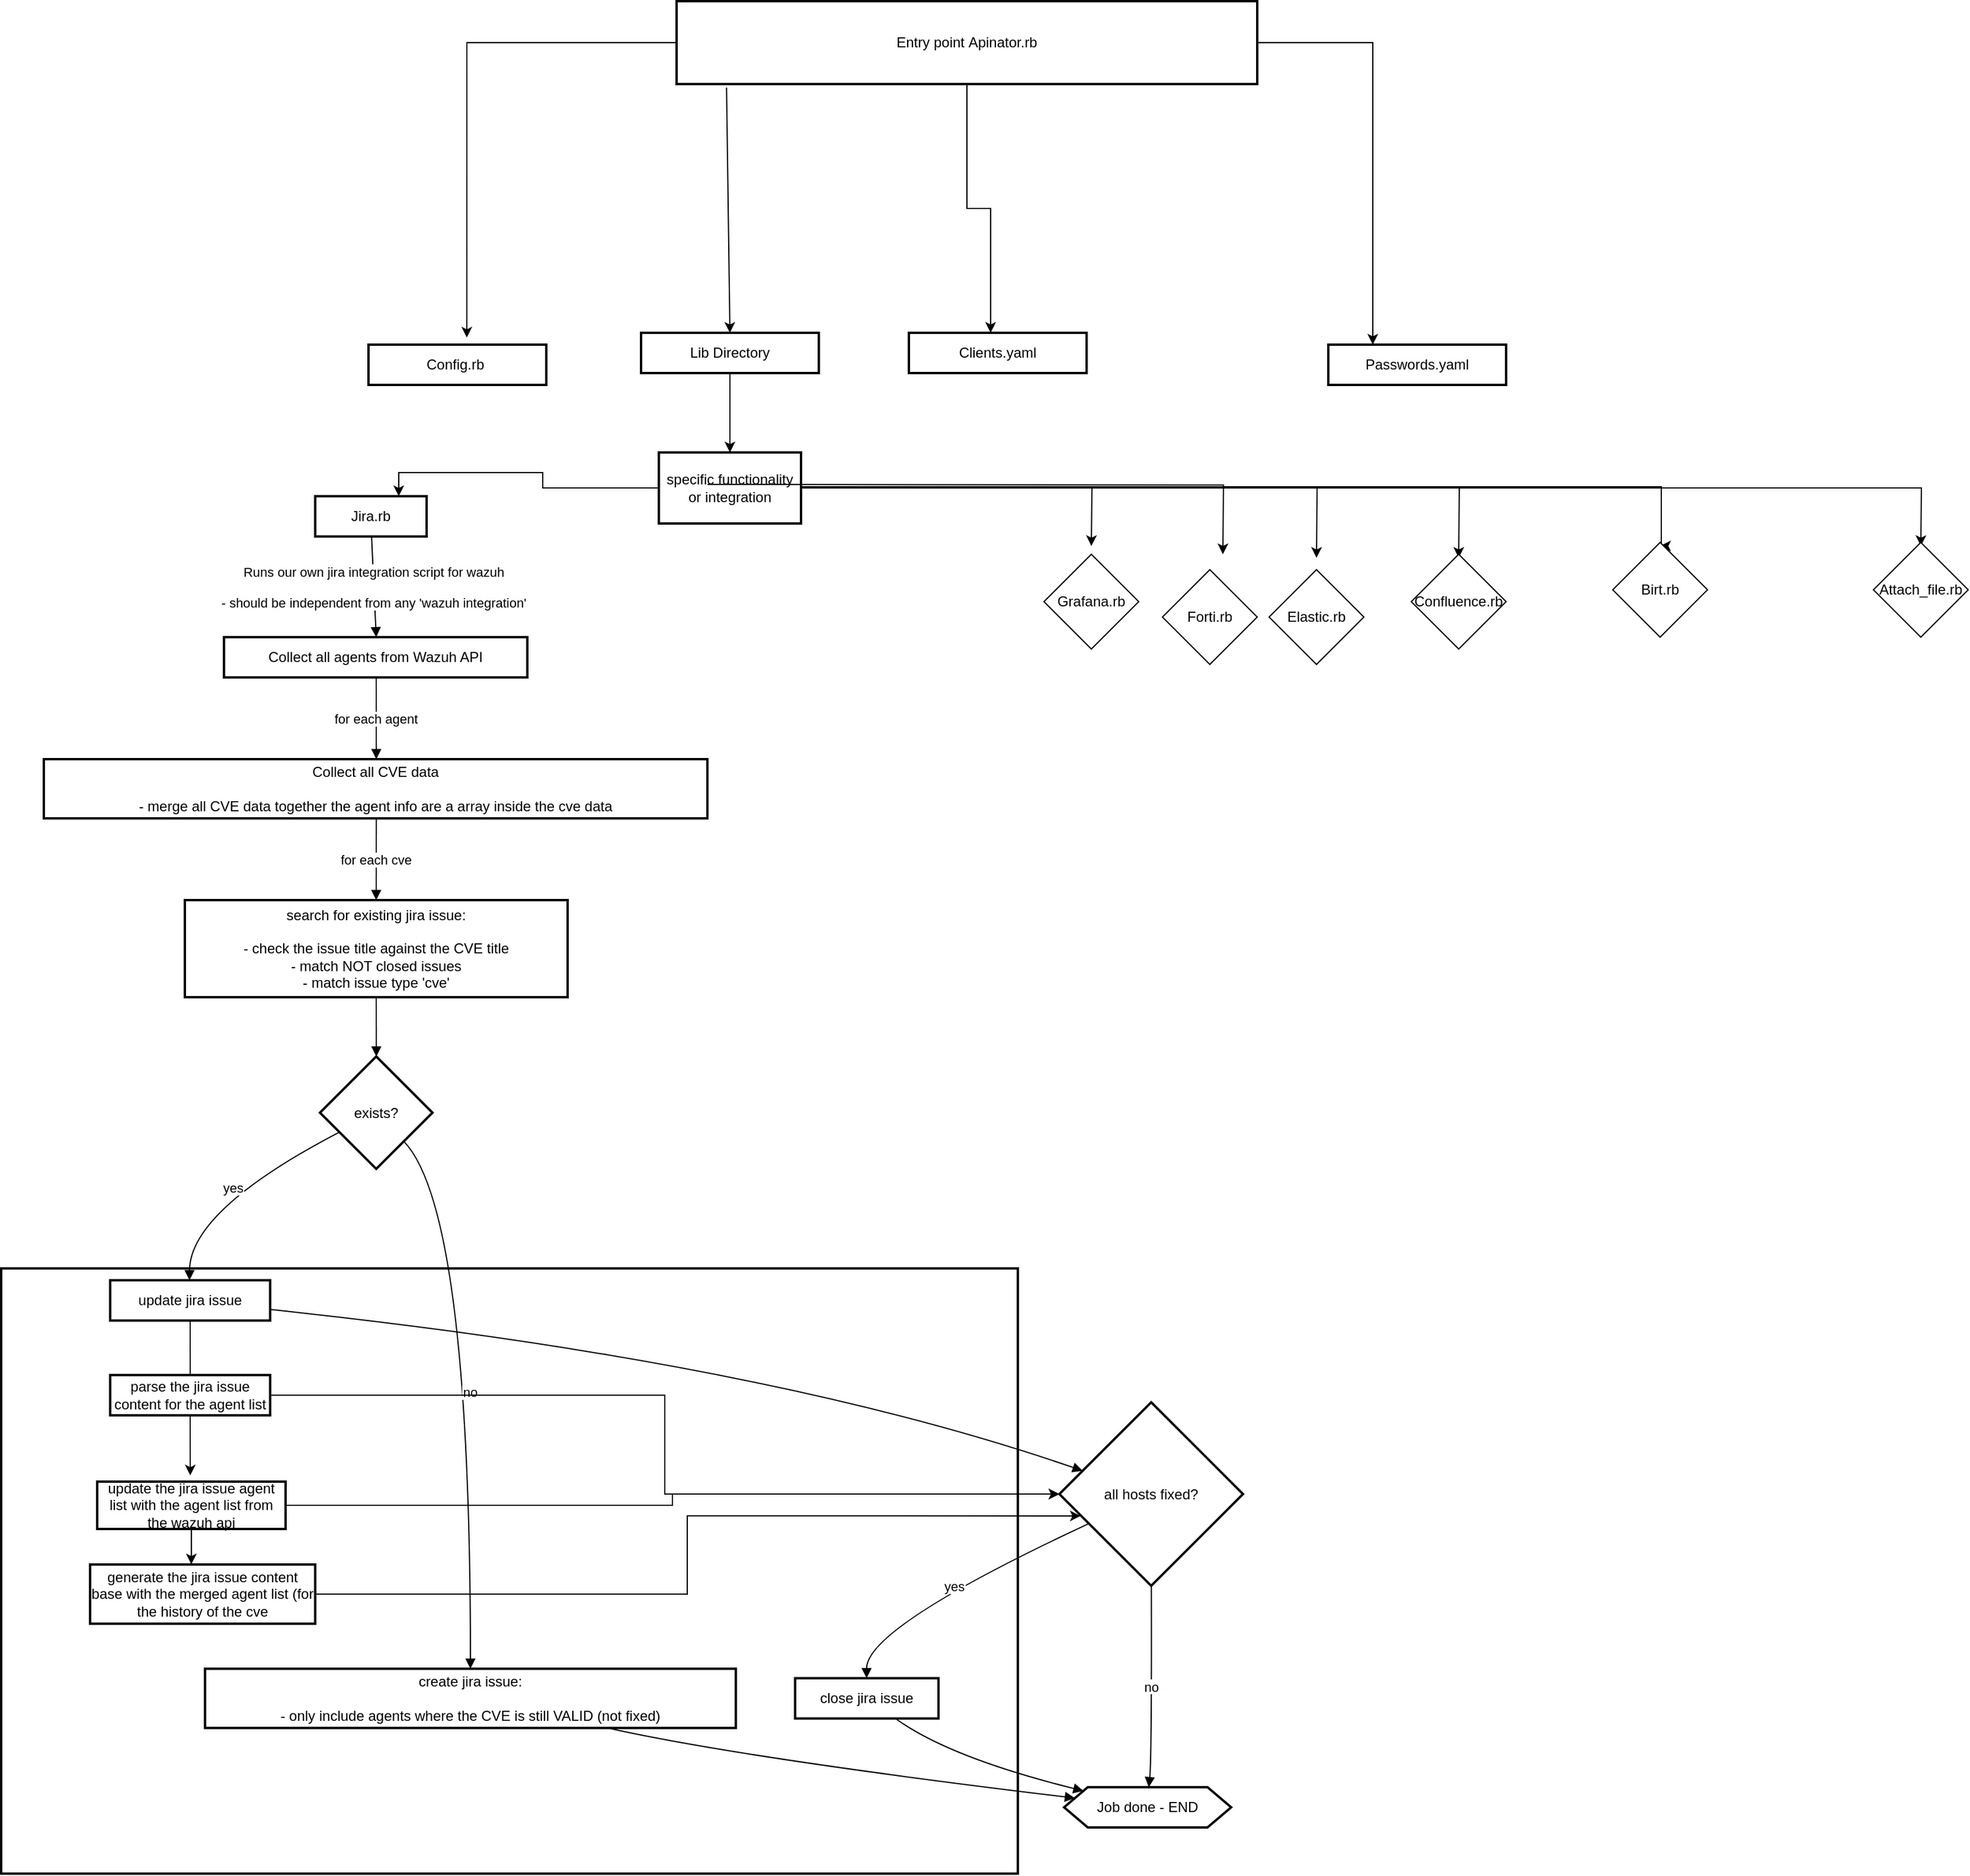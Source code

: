 <mxfile version="21.3.6" type="github">
  <diagram name="Page-1" id="VgHQf6VEYeUXlcangb7G">
    <mxGraphModel dx="2074" dy="2328" grid="1" gridSize="10" guides="1" tooltips="1" connect="1" arrows="1" fold="1" page="1" pageScale="1" pageWidth="827" pageHeight="1169" math="0" shadow="0">
      <root>
        <mxCell id="0" />
        <mxCell id="1" parent="0" />
        <mxCell id="S4DYgx_YL4PgZNTfout2-36" value="" style="whiteSpace=wrap;strokeWidth=2;verticalAlign=top;" vertex="1" parent="1">
          <mxGeometry x="20" y="670" width="858" height="511" as="geometry" />
        </mxCell>
        <mxCell id="S4DYgx_YL4PgZNTfout2-38" value="create jira issue:&#xa;&#xa;    - only include agents where the CVE is still VALID (not fixed)" style="whiteSpace=wrap;strokeWidth=2;" vertex="1" parent="1">
          <mxGeometry x="192" y="1008" width="448" height="50" as="geometry" />
        </mxCell>
        <mxCell id="S4DYgx_YL4PgZNTfout2-104" style="edgeStyle=orthogonalEdgeStyle;rounded=0;orthogonalLoop=1;jettySize=auto;html=1;entryX=0.186;entryY=0.205;entryDx=0;entryDy=0;entryPerimeter=0;" edge="1" parent="1" source="S4DYgx_YL4PgZNTfout2-40" target="S4DYgx_YL4PgZNTfout2-36">
          <mxGeometry relative="1" as="geometry" />
        </mxCell>
        <mxCell id="S4DYgx_YL4PgZNTfout2-40" value="update jira issue" style="whiteSpace=wrap;strokeWidth=2;" vertex="1" parent="1">
          <mxGeometry x="112" y="680" width="135" height="34" as="geometry" />
        </mxCell>
        <mxCell id="S4DYgx_YL4PgZNTfout2-42" value="close jira issue" style="whiteSpace=wrap;strokeWidth=2;" vertex="1" parent="1">
          <mxGeometry x="690" y="1016" width="121" height="34" as="geometry" />
        </mxCell>
        <mxCell id="S4DYgx_YL4PgZNTfout2-75" style="edgeStyle=orthogonalEdgeStyle;rounded=0;orthogonalLoop=1;jettySize=auto;html=1;entryX=0.25;entryY=0;entryDx=0;entryDy=0;" edge="1" parent="1" source="S4DYgx_YL4PgZNTfout2-43" target="S4DYgx_YL4PgZNTfout2-71">
          <mxGeometry relative="1" as="geometry" />
        </mxCell>
        <mxCell id="S4DYgx_YL4PgZNTfout2-76" style="edgeStyle=orthogonalEdgeStyle;rounded=0;orthogonalLoop=1;jettySize=auto;html=1;entryX=0.46;entryY=0;entryDx=0;entryDy=0;entryPerimeter=0;" edge="1" parent="1" source="S4DYgx_YL4PgZNTfout2-43" target="S4DYgx_YL4PgZNTfout2-70">
          <mxGeometry relative="1" as="geometry" />
        </mxCell>
        <mxCell id="S4DYgx_YL4PgZNTfout2-77" style="edgeStyle=orthogonalEdgeStyle;rounded=0;orthogonalLoop=1;jettySize=auto;html=1;entryX=0.553;entryY=-0.176;entryDx=0;entryDy=0;entryPerimeter=0;" edge="1" parent="1" source="S4DYgx_YL4PgZNTfout2-43" target="S4DYgx_YL4PgZNTfout2-44">
          <mxGeometry relative="1" as="geometry" />
        </mxCell>
        <mxCell id="S4DYgx_YL4PgZNTfout2-43" value="Entry point Apinator.rb" style="whiteSpace=wrap;strokeWidth=2;" vertex="1" parent="1">
          <mxGeometry x="590" y="-400" width="490" height="70" as="geometry" />
        </mxCell>
        <mxCell id="S4DYgx_YL4PgZNTfout2-44" value="Config.rb " style="whiteSpace=wrap;strokeWidth=2;" vertex="1" parent="1">
          <mxGeometry x="330" y="-110" width="150" height="34" as="geometry" />
        </mxCell>
        <mxCell id="S4DYgx_YL4PgZNTfout2-45" value="Jira.rb" style="whiteSpace=wrap;strokeWidth=2;" vertex="1" parent="1">
          <mxGeometry x="285" y="18" width="94" height="34" as="geometry" />
        </mxCell>
        <mxCell id="S4DYgx_YL4PgZNTfout2-46" value="Collect all agents from Wazuh API" style="whiteSpace=wrap;strokeWidth=2;" vertex="1" parent="1">
          <mxGeometry x="208" y="137" width="256" height="34" as="geometry" />
        </mxCell>
        <mxCell id="S4DYgx_YL4PgZNTfout2-47" value="Collect all CVE data&#xa;&#xa;    - merge all CVE data together the agent info are a array inside the cve data" style="whiteSpace=wrap;strokeWidth=2;" vertex="1" parent="1">
          <mxGeometry x="56" y="240" width="560" height="50" as="geometry" />
        </mxCell>
        <mxCell id="S4DYgx_YL4PgZNTfout2-48" value="search for existing jira issue:&#xa;    &#xa;    - check the issue title against the CVE title&#xa;    - match NOT closed issues&#xa;    - match issue type &#39;cve&#39;" style="whiteSpace=wrap;strokeWidth=2;" vertex="1" parent="1">
          <mxGeometry x="175" y="359" width="323" height="82" as="geometry" />
        </mxCell>
        <mxCell id="S4DYgx_YL4PgZNTfout2-49" value="exists?" style="rhombus;strokeWidth=2;whiteSpace=wrap;" vertex="1" parent="1">
          <mxGeometry x="289" y="491" width="95" height="95" as="geometry" />
        </mxCell>
        <mxCell id="S4DYgx_YL4PgZNTfout2-50" value="Job done - END" style="shape=hexagon;perimeter=hexagonPerimeter2;fixedSize=1;strokeWidth=2;whiteSpace=wrap;" vertex="1" parent="1">
          <mxGeometry x="917" y="1108" width="141" height="34" as="geometry" />
        </mxCell>
        <mxCell id="S4DYgx_YL4PgZNTfout2-51" value="all hosts fixed?" style="rhombus;strokeWidth=2;whiteSpace=wrap;" vertex="1" parent="1">
          <mxGeometry x="913" y="783" width="155" height="155" as="geometry" />
        </mxCell>
        <mxCell id="S4DYgx_YL4PgZNTfout2-54" value="Runs our own jira integration script for wazuh&#xa;&#xa;    - should be independent from any &#39;wazuh integration&#39;" style="curved=1;startArrow=none;endArrow=block;exitX=0.506;exitY=1;entryX=0.502;entryY=0;rounded=0;" edge="1" parent="1" source="S4DYgx_YL4PgZNTfout2-45" target="S4DYgx_YL4PgZNTfout2-46">
          <mxGeometry relative="1" as="geometry">
            <Array as="points" />
          </mxGeometry>
        </mxCell>
        <mxCell id="S4DYgx_YL4PgZNTfout2-55" value="for each agent" style="curved=1;startArrow=none;endArrow=block;exitX=0.502;exitY=1;entryX=0.501;entryY=0;rounded=0;" edge="1" parent="1" source="S4DYgx_YL4PgZNTfout2-46" target="S4DYgx_YL4PgZNTfout2-47">
          <mxGeometry relative="1" as="geometry">
            <Array as="points" />
          </mxGeometry>
        </mxCell>
        <mxCell id="S4DYgx_YL4PgZNTfout2-56" value="for each cve" style="curved=1;startArrow=none;endArrow=block;exitX=0.501;exitY=1;entryX=0.5;entryY=0;rounded=0;" edge="1" parent="1" source="S4DYgx_YL4PgZNTfout2-47" target="S4DYgx_YL4PgZNTfout2-48">
          <mxGeometry relative="1" as="geometry">
            <Array as="points" />
          </mxGeometry>
        </mxCell>
        <mxCell id="S4DYgx_YL4PgZNTfout2-57" value="" style="curved=1;startArrow=none;endArrow=block;exitX=0.5;exitY=1;entryX=0.501;entryY=0;rounded=0;" edge="1" parent="1" source="S4DYgx_YL4PgZNTfout2-48" target="S4DYgx_YL4PgZNTfout2-49">
          <mxGeometry relative="1" as="geometry">
            <Array as="points" />
          </mxGeometry>
        </mxCell>
        <mxCell id="S4DYgx_YL4PgZNTfout2-58" value="no" style="curved=1;startArrow=none;endArrow=block;exitX=0.986;exitY=1.005;entryX=0.5;entryY=-0.008;rounded=0;" edge="1" parent="1" source="S4DYgx_YL4PgZNTfout2-49" target="S4DYgx_YL4PgZNTfout2-38">
          <mxGeometry relative="1" as="geometry">
            <Array as="points">
              <mxPoint x="416" y="621" />
            </Array>
          </mxGeometry>
        </mxCell>
        <mxCell id="S4DYgx_YL4PgZNTfout2-59" value="" style="curved=1;startArrow=none;endArrow=block;exitX=0.754;exitY=0.992;entryX=-0.003;entryY=0.235;rounded=0;" edge="1" parent="1" source="S4DYgx_YL4PgZNTfout2-38" target="S4DYgx_YL4PgZNTfout2-50">
          <mxGeometry relative="1" as="geometry">
            <Array as="points">
              <mxPoint x="643" y="1083" />
            </Array>
          </mxGeometry>
        </mxCell>
        <mxCell id="S4DYgx_YL4PgZNTfout2-60" value="yes" style="curved=1;startArrow=none;endArrow=block;exitX=-0.002;exitY=0.765;entryX=0.496;entryY=0.014;rounded=0;" edge="1" parent="1" source="S4DYgx_YL4PgZNTfout2-49" target="S4DYgx_YL4PgZNTfout2-40">
          <mxGeometry relative="1" as="geometry">
            <Array as="points">
              <mxPoint x="179" y="621" />
            </Array>
          </mxGeometry>
        </mxCell>
        <mxCell id="S4DYgx_YL4PgZNTfout2-61" value="" style="curved=1;startArrow=none;endArrow=block;exitX=0.995;exitY=0.723;entryX=0.0;entryY=0.33;rounded=0;" edge="1" parent="1" source="S4DYgx_YL4PgZNTfout2-40" target="S4DYgx_YL4PgZNTfout2-51">
          <mxGeometry relative="1" as="geometry">
            <Array as="points">
              <mxPoint x="667" y="749" />
            </Array>
          </mxGeometry>
        </mxCell>
        <mxCell id="S4DYgx_YL4PgZNTfout2-62" value="yes" style="curved=1;startArrow=none;endArrow=block;exitX=0.0;exitY=0.737;entryX=0.499;entryY=-0.011;rounded=0;" edge="1" parent="1" source="S4DYgx_YL4PgZNTfout2-51" target="S4DYgx_YL4PgZNTfout2-42">
          <mxGeometry relative="1" as="geometry">
            <Array as="points">
              <mxPoint x="750" y="973" />
            </Array>
          </mxGeometry>
        </mxCell>
        <mxCell id="S4DYgx_YL4PgZNTfout2-63" value="no" style="curved=1;startArrow=none;endArrow=block;exitX=0.501;exitY=1.004;entryX=0.507;entryY=-0.011;rounded=0;" edge="1" parent="1" source="S4DYgx_YL4PgZNTfout2-51" target="S4DYgx_YL4PgZNTfout2-50">
          <mxGeometry relative="1" as="geometry">
            <Array as="points">
              <mxPoint x="991" y="1083" />
            </Array>
          </mxGeometry>
        </mxCell>
        <mxCell id="S4DYgx_YL4PgZNTfout2-64" value="" style="curved=1;startArrow=none;endArrow=block;exitX=0.695;exitY=0.989;entryX=0.018;entryY=-0.011;rounded=0;" edge="1" parent="1" source="S4DYgx_YL4PgZNTfout2-42" target="S4DYgx_YL4PgZNTfout2-50">
          <mxGeometry relative="1" as="geometry">
            <Array as="points">
              <mxPoint x="820" y="1083" />
            </Array>
          </mxGeometry>
        </mxCell>
        <mxCell id="S4DYgx_YL4PgZNTfout2-70" value="Clients.yaml" style="whiteSpace=wrap;strokeWidth=2;" vertex="1" parent="1">
          <mxGeometry x="786" y="-120" width="150" height="34" as="geometry" />
        </mxCell>
        <mxCell id="S4DYgx_YL4PgZNTfout2-71" value="Passwords.yaml" style="whiteSpace=wrap;strokeWidth=2;" vertex="1" parent="1">
          <mxGeometry x="1140" y="-110" width="150" height="34" as="geometry" />
        </mxCell>
        <mxCell id="S4DYgx_YL4PgZNTfout2-87" value="" style="edgeStyle=orthogonalEdgeStyle;rounded=0;orthogonalLoop=1;jettySize=auto;html=1;" edge="1" parent="1" source="S4DYgx_YL4PgZNTfout2-78" target="S4DYgx_YL4PgZNTfout2-86">
          <mxGeometry relative="1" as="geometry" />
        </mxCell>
        <mxCell id="S4DYgx_YL4PgZNTfout2-78" value="Lib Directory" style="whiteSpace=wrap;strokeWidth=2;" vertex="1" parent="1">
          <mxGeometry x="560" y="-120" width="150" height="34" as="geometry" />
        </mxCell>
        <mxCell id="S4DYgx_YL4PgZNTfout2-82" value="" style="endArrow=classic;html=1;rounded=0;entryX=0.5;entryY=0;entryDx=0;entryDy=0;exitX=0.086;exitY=1.043;exitDx=0;exitDy=0;exitPerimeter=0;" edge="1" parent="1" source="S4DYgx_YL4PgZNTfout2-43" target="S4DYgx_YL4PgZNTfout2-78">
          <mxGeometry relative="1" as="geometry">
            <mxPoint x="616" y="-290" as="sourcePoint" />
            <mxPoint x="776" y="-290" as="targetPoint" />
          </mxGeometry>
        </mxCell>
        <mxCell id="S4DYgx_YL4PgZNTfout2-88" style="edgeStyle=orthogonalEdgeStyle;rounded=0;orthogonalLoop=1;jettySize=auto;html=1;" edge="1" parent="1" source="S4DYgx_YL4PgZNTfout2-86">
          <mxGeometry relative="1" as="geometry">
            <mxPoint x="1640" y="60" as="targetPoint" />
          </mxGeometry>
        </mxCell>
        <mxCell id="S4DYgx_YL4PgZNTfout2-89" style="edgeStyle=orthogonalEdgeStyle;rounded=0;orthogonalLoop=1;jettySize=auto;html=1;exitX=1;exitY=0.5;exitDx=0;exitDy=0;" edge="1" parent="1" source="S4DYgx_YL4PgZNTfout2-86">
          <mxGeometry relative="1" as="geometry">
            <mxPoint x="1420" y="60" as="targetPoint" />
            <Array as="points">
              <mxPoint x="695" y="10" />
              <mxPoint x="1421" y="10" />
            </Array>
          </mxGeometry>
        </mxCell>
        <mxCell id="S4DYgx_YL4PgZNTfout2-90" style="edgeStyle=orthogonalEdgeStyle;rounded=0;orthogonalLoop=1;jettySize=auto;html=1;" edge="1" parent="1" source="S4DYgx_YL4PgZNTfout2-86">
          <mxGeometry relative="1" as="geometry">
            <mxPoint x="1250" y="70" as="targetPoint" />
          </mxGeometry>
        </mxCell>
        <mxCell id="S4DYgx_YL4PgZNTfout2-95" style="edgeStyle=orthogonalEdgeStyle;rounded=0;orthogonalLoop=1;jettySize=auto;html=1;" edge="1" parent="1" source="S4DYgx_YL4PgZNTfout2-86">
          <mxGeometry relative="1" as="geometry">
            <mxPoint x="1130" y="70" as="targetPoint" />
          </mxGeometry>
        </mxCell>
        <mxCell id="S4DYgx_YL4PgZNTfout2-100" style="edgeStyle=orthogonalEdgeStyle;rounded=0;orthogonalLoop=1;jettySize=auto;html=1;" edge="1" parent="1" source="S4DYgx_YL4PgZNTfout2-86">
          <mxGeometry relative="1" as="geometry">
            <mxPoint x="940" y="60" as="targetPoint" />
          </mxGeometry>
        </mxCell>
        <mxCell id="S4DYgx_YL4PgZNTfout2-103" style="edgeStyle=orthogonalEdgeStyle;rounded=0;orthogonalLoop=1;jettySize=auto;html=1;entryX=0.75;entryY=0;entryDx=0;entryDy=0;" edge="1" parent="1" source="S4DYgx_YL4PgZNTfout2-86" target="S4DYgx_YL4PgZNTfout2-45">
          <mxGeometry relative="1" as="geometry" />
        </mxCell>
        <mxCell id="S4DYgx_YL4PgZNTfout2-86" value="specific functionality or integration" style="whiteSpace=wrap;html=1;strokeWidth=2;" vertex="1" parent="1">
          <mxGeometry x="575" y="-19" width="120" height="60" as="geometry" />
        </mxCell>
        <mxCell id="S4DYgx_YL4PgZNTfout2-92" value="Attach_file.rb" style="rhombus;whiteSpace=wrap;html=1;" vertex="1" parent="1">
          <mxGeometry x="1600" y="57" width="80" height="80" as="geometry" />
        </mxCell>
        <mxCell id="S4DYgx_YL4PgZNTfout2-93" value="Birt.rb" style="rhombus;whiteSpace=wrap;html=1;" vertex="1" parent="1">
          <mxGeometry x="1380" y="57" width="80" height="80" as="geometry" />
        </mxCell>
        <mxCell id="S4DYgx_YL4PgZNTfout2-94" value="Confluence.rb" style="rhombus;whiteSpace=wrap;html=1;" vertex="1" parent="1">
          <mxGeometry x="1210" y="67" width="80" height="80" as="geometry" />
        </mxCell>
        <mxCell id="S4DYgx_YL4PgZNTfout2-96" value="Elastic.rb" style="rhombus;whiteSpace=wrap;html=1;" vertex="1" parent="1">
          <mxGeometry x="1090" y="80" width="80" height="80" as="geometry" />
        </mxCell>
        <mxCell id="S4DYgx_YL4PgZNTfout2-98" style="edgeStyle=orthogonalEdgeStyle;rounded=0;orthogonalLoop=1;jettySize=auto;html=1;" edge="1" parent="1">
          <mxGeometry relative="1" as="geometry">
            <mxPoint x="1051" y="67" as="targetPoint" />
            <mxPoint x="616" y="8" as="sourcePoint" />
          </mxGeometry>
        </mxCell>
        <mxCell id="S4DYgx_YL4PgZNTfout2-99" value="Forti.rb" style="rhombus;whiteSpace=wrap;html=1;" vertex="1" parent="1">
          <mxGeometry x="1000" y="80" width="80" height="80" as="geometry" />
        </mxCell>
        <mxCell id="S4DYgx_YL4PgZNTfout2-101" value="Grafana.rb" style="rhombus;whiteSpace=wrap;html=1;" vertex="1" parent="1">
          <mxGeometry x="900" y="67" width="80" height="80" as="geometry" />
        </mxCell>
        <mxCell id="S4DYgx_YL4PgZNTfout2-107" style="edgeStyle=orthogonalEdgeStyle;rounded=0;orthogonalLoop=1;jettySize=auto;html=1;entryX=0.186;entryY=0.342;entryDx=0;entryDy=0;entryPerimeter=0;" edge="1" parent="1" source="S4DYgx_YL4PgZNTfout2-105" target="S4DYgx_YL4PgZNTfout2-36">
          <mxGeometry relative="1" as="geometry" />
        </mxCell>
        <mxCell id="S4DYgx_YL4PgZNTfout2-112" style="edgeStyle=orthogonalEdgeStyle;rounded=0;orthogonalLoop=1;jettySize=auto;html=1;" edge="1" parent="1" source="S4DYgx_YL4PgZNTfout2-105" target="S4DYgx_YL4PgZNTfout2-51">
          <mxGeometry relative="1" as="geometry" />
        </mxCell>
        <mxCell id="S4DYgx_YL4PgZNTfout2-105" value="parse the jira issue content for the agent list" style="whiteSpace=wrap;strokeWidth=2;" vertex="1" parent="1">
          <mxGeometry x="112" y="760" width="135" height="34" as="geometry" />
        </mxCell>
        <mxCell id="S4DYgx_YL4PgZNTfout2-110" style="edgeStyle=orthogonalEdgeStyle;rounded=0;orthogonalLoop=1;jettySize=auto;html=1;entryX=0.187;entryY=0.489;entryDx=0;entryDy=0;entryPerimeter=0;" edge="1" parent="1" source="S4DYgx_YL4PgZNTfout2-108" target="S4DYgx_YL4PgZNTfout2-36">
          <mxGeometry relative="1" as="geometry" />
        </mxCell>
        <mxCell id="S4DYgx_YL4PgZNTfout2-113" style="edgeStyle=orthogonalEdgeStyle;rounded=0;orthogonalLoop=1;jettySize=auto;html=1;" edge="1" parent="1" source="S4DYgx_YL4PgZNTfout2-108" target="S4DYgx_YL4PgZNTfout2-51">
          <mxGeometry relative="1" as="geometry" />
        </mxCell>
        <mxCell id="S4DYgx_YL4PgZNTfout2-108" value="update the jira issue agent list with the agent list from the wazuh api" style="whiteSpace=wrap;strokeWidth=2;" vertex="1" parent="1">
          <mxGeometry x="101" y="850" width="159" height="40" as="geometry" />
        </mxCell>
        <mxCell id="S4DYgx_YL4PgZNTfout2-114" style="edgeStyle=orthogonalEdgeStyle;rounded=0;orthogonalLoop=1;jettySize=auto;html=1;entryX=0.116;entryY=0.619;entryDx=0;entryDy=0;entryPerimeter=0;" edge="1" parent="1" source="S4DYgx_YL4PgZNTfout2-111" target="S4DYgx_YL4PgZNTfout2-51">
          <mxGeometry relative="1" as="geometry" />
        </mxCell>
        <mxCell id="S4DYgx_YL4PgZNTfout2-111" value="generate the jira issue content base with the merged agent list (for the history of the cve" style="whiteSpace=wrap;strokeWidth=2;" vertex="1" parent="1">
          <mxGeometry x="95" y="920" width="190" height="50" as="geometry" />
        </mxCell>
      </root>
    </mxGraphModel>
  </diagram>
</mxfile>
